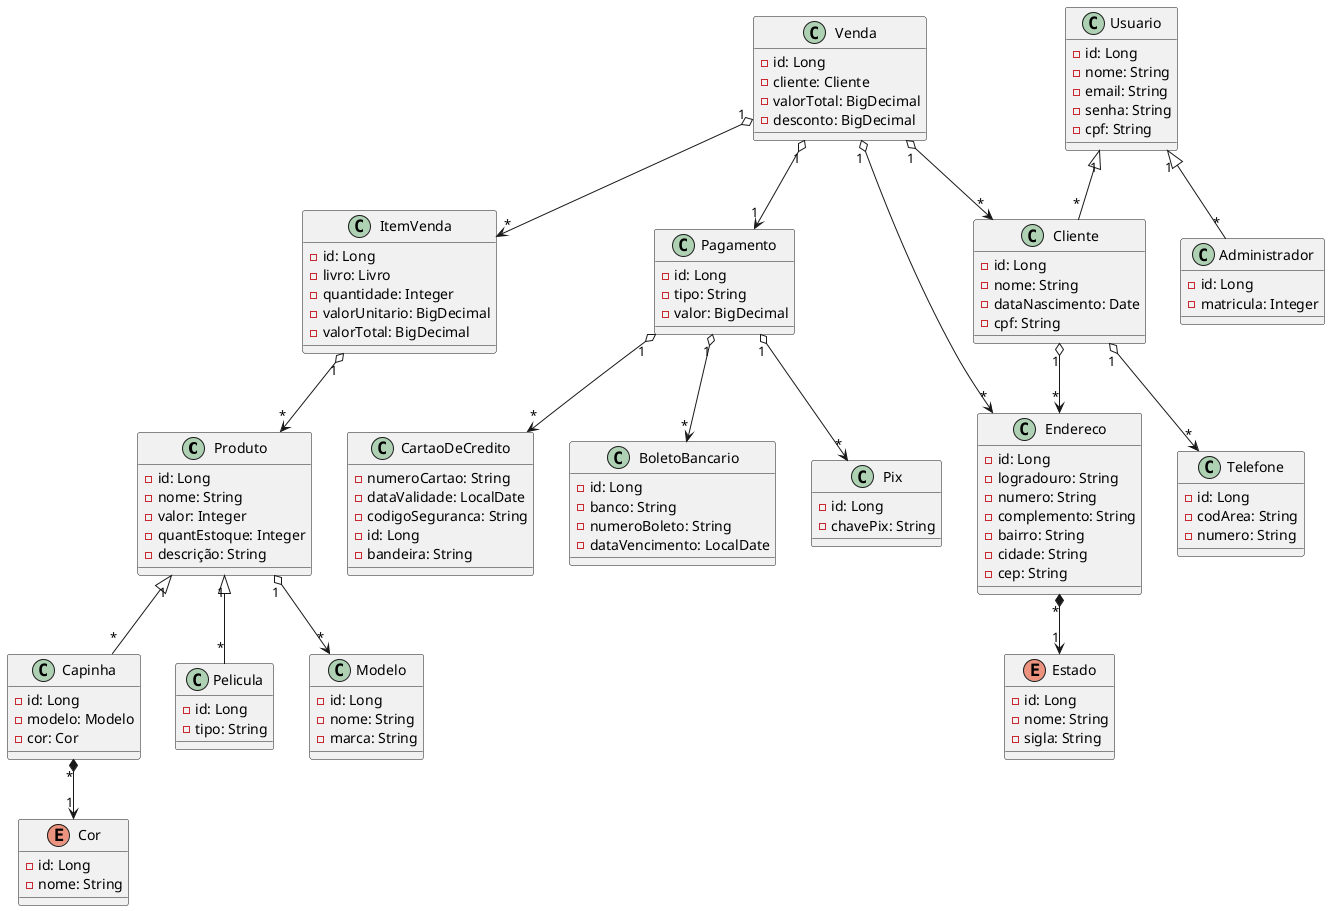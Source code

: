 @startuml
class Produto{
  - id: Long
  - nome: String
  - valor: Integer
  - quantEstoque: Integer
  - descrição: String
}
class Capinha {
  - id: Long
  - modelo: Modelo
  - cor: Cor
}
class Pelicula{
  - id: Long
  - tipo: String
}

class Modelo {
  - id: Long
  - nome: String
  - marca: String
}

ENUM Cor {
  - id: Long
  - nome: String
}

class ItemVenda {
  - id: Long
  - livro: Livro
  - quantidade: Integer
  - valorUnitario: BigDecimal
  - valorTotal: BigDecimal
}

class Venda{
  - id: Long
  - cliente: Cliente
  - valorTotal: BigDecimal
  - desconto: BigDecimal
}

class Pagamento {
  - id: Long
  - tipo: String
  - valor: BigDecimal
}

class CartaoDeCredito {
  - numeroCartao: String
  - dataValidade: LocalDate
  - codigoSeguranca: String
  - id: Long
  - bandeira: String
}

class BoletoBancario {
  - id: Long
  - banco: String
  - numeroBoleto: String
  - dataVencimento: LocalDate
}

class Pix {
  - id: Long
  - chavePix: String
}

class Usuario {
  - id: Long
  - nome: String
  - email: String
  - senha: String
  - cpf: String
}

class Cliente {
  - id: Long
  - nome: String
  - dataNascimento: Date
  - cpf: String
}

class Administrador {
  - id: Long
  - matricula: Integer
}

class Endereco {
  - id: Long
  - logradouro: String
  - numero: String
  - complemento: String
  - bairro: String
  - cidade: String
  - cep: String
}
class Telefone{
  - id: Long
  - codArea: String
  - numero: String
}

ENUM Estado {
  - id: Long
  - nome: String
  - sigla: String
}

Cliente "1" o--> "*" Endereco

Cliente "1" o--> "*" Telefone

Endereco "*" *--> "1" Estado

Usuario "1" <|-- "*" Cliente

Usuario "1" <|-- "*" Administrador

ItemVenda "1" o--> "*" Produto

Produto "1" <|-- "*" Capinha

Produto "1" <|-- "*" Pelicula

Produto "1" o--> "*" Modelo

Capinha "*" *--> "1" Cor

Pagamento "1" o--> "*" CartaoDeCredito

Pagamento "1" o--> "*" BoletoBancario

Pagamento "1" o--> "*" Pix

Venda"1" o--> "*" Cliente

Venda"1" o--> "*" Endereco

Venda"1" o--> "*" ItemVenda 

Venda"1" o--> "1" Pagamento
